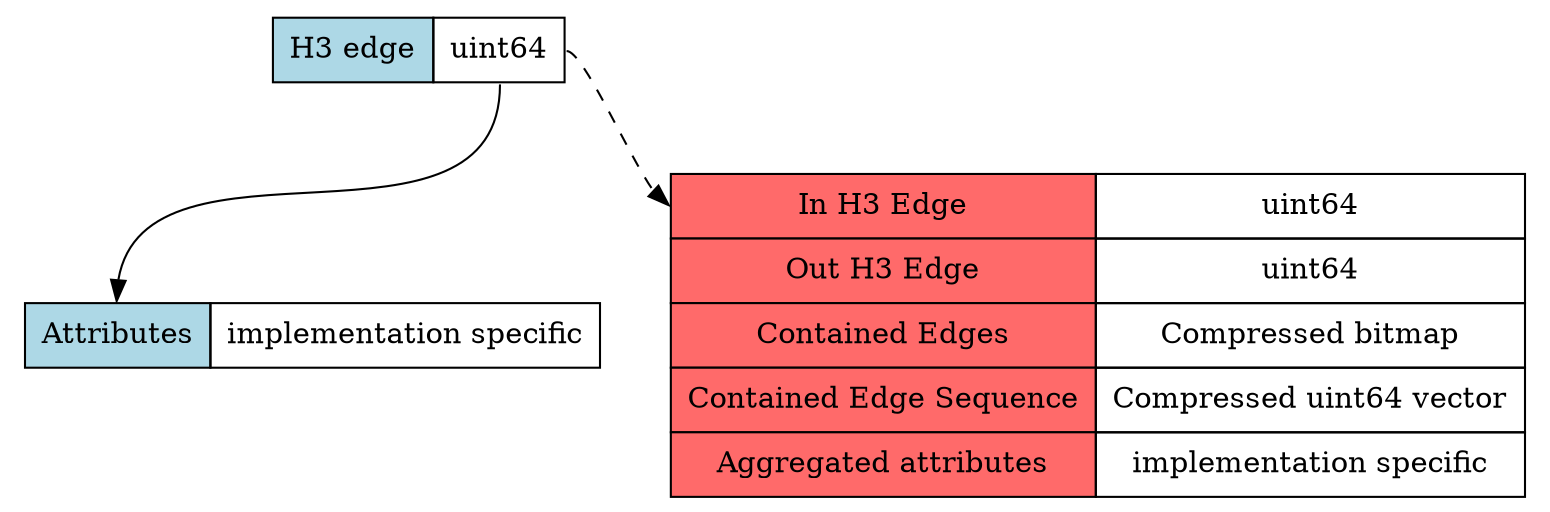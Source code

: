 # renderer:
#    without longedge: circo
#    with longedge: dot

digraph {


  "h3edge" [
shape=plaintext,
   label=<
     <table border="0" cellborder="1" cellspacing="0" cellpadding="7">
       <tr><td bgcolor="lightblue">H3 edge</td><td port="p">uint64</td></tr>
     </table>>
  ];

  "attributes" [
shape=plaintext,
   label=<
     <table border="0" cellborder="1" cellspacing="0" cellpadding="7">
       <tr><td bgcolor="lightblue" port="p">Attributes</td><td>implementation specific</td></tr>
     </table>>
  ];


  "longedge" [
shape=plaintext,
   label=<
     <table border="0" cellborder="1" cellspacing="0" cellpadding="7">
        <tr><td bgcolor="indianred1" port="p">In H3 Edge</td><td>uint64</td></tr>
        <tr><td bgcolor="indianred1" port="p">Out H3 Edge</td><td>uint64</td></tr>

        <tr><td bgcolor="indianred1" port="p">Contained Edges</td><td>Compressed bitmap</td></tr>
        <tr><td bgcolor="indianred1" port="p">Contained Edge Sequence</td><td>Compressed uint64 vector</td></tr>
        <tr><td bgcolor="indianred1" port="p">Aggregated attributes</td><td>implementation specific</td></tr>
     </table>>
  ];



    h3edge:p -> attributes:p;
    h3edge:p -> longedge:p [style=dashed];
}
